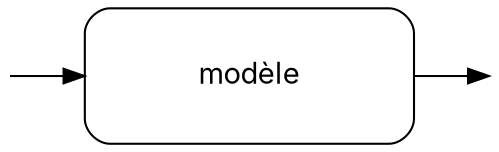 digraph simple_model {
    rankdir=LR;
    bgcolor="transparent";

    node [fontname="Inter", height=0.9];

    // Nœuds invisibles pour les flèches
    x [label="", shape=point, width=0.01, style=invis];
    y [label="", shape=point, width=0.01, style=invis];

    // Boîte modèle
    modele [label="modèle", width=2.2, shape=box, style="rounded,filled", fillcolor="#FFFFFF"];

    // Liens
    x -> modele -> y;
}